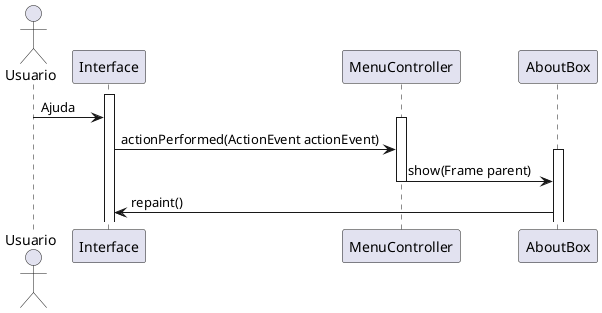 @startuml

Actor Usuario as Usuario

Activate Interface
Usuario -> Interface : Ajuda

Activate MenuController
Interface -> MenuController : actionPerformed(ActionEvent actionEvent)

Activate AboutBox
MenuController -> AboutBox : show(Frame parent)
Deactivate MenuController

AboutBox -> Interface : repaint()

@enduml
